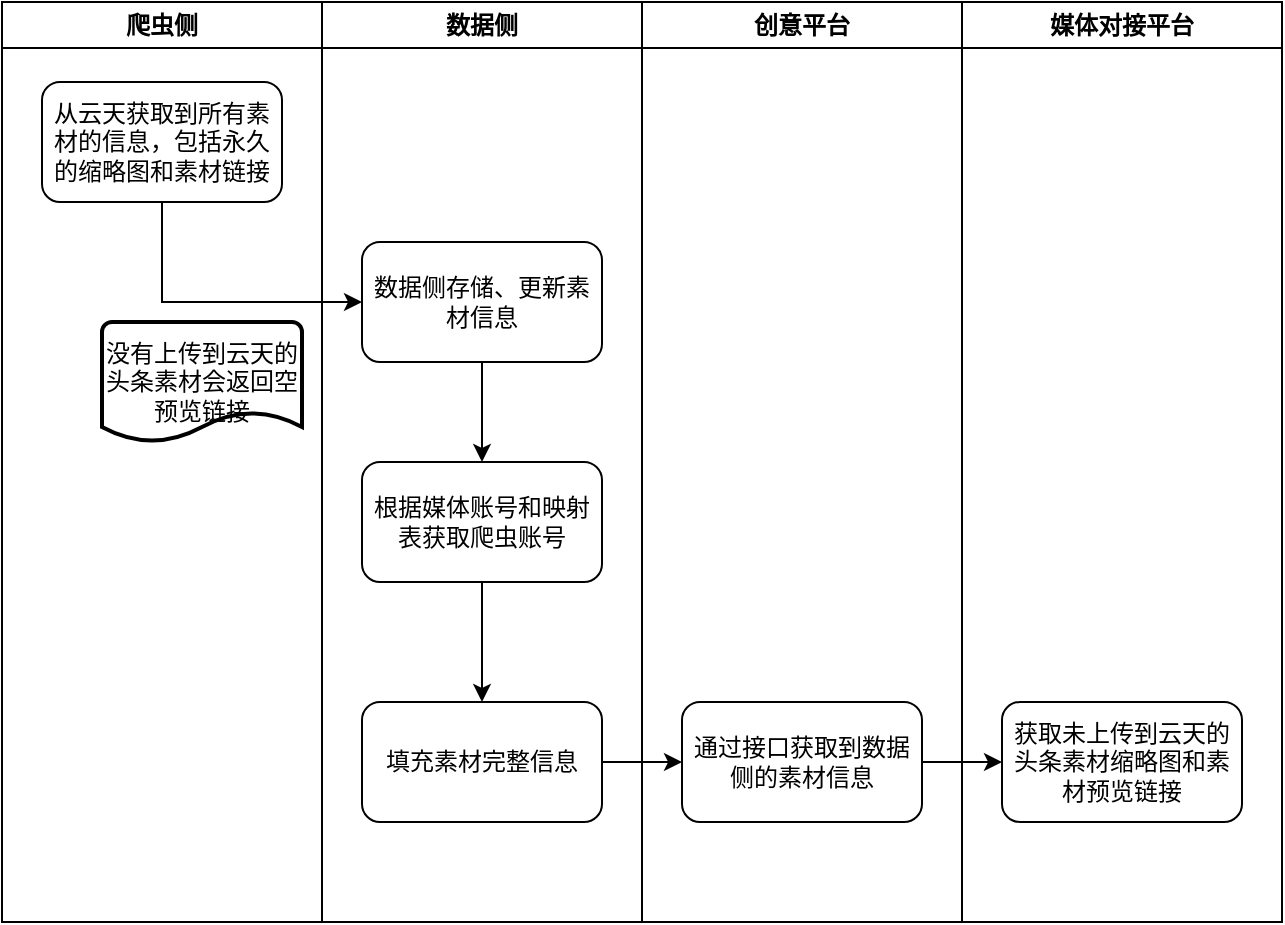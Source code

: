 <mxfile version="21.2.9" type="github">
  <diagram id="C5RBs43oDa-KdzZeNtuy" name="Page-1">
    <mxGraphModel dx="1434" dy="764" grid="1" gridSize="10" guides="1" tooltips="1" connect="1" arrows="1" fold="1" page="1" pageScale="1" pageWidth="827" pageHeight="1169" math="0" shadow="0">
      <root>
        <mxCell id="WIyWlLk6GJQsqaUBKTNV-0" />
        <mxCell id="WIyWlLk6GJQsqaUBKTNV-1" parent="WIyWlLk6GJQsqaUBKTNV-0" />
        <mxCell id="vnZFsOBLfJdddn84wesX-0" value="爬虫侧" style="swimlane;whiteSpace=wrap;html=1;" vertex="1" parent="WIyWlLk6GJQsqaUBKTNV-1">
          <mxGeometry x="30" y="150" width="160" height="460" as="geometry" />
        </mxCell>
        <mxCell id="vnZFsOBLfJdddn84wesX-4" value="从云天获取到所有素材的信息，包括永久的缩略图和素材链接" style="rounded=1;whiteSpace=wrap;html=1;" vertex="1" parent="vnZFsOBLfJdddn84wesX-0">
          <mxGeometry x="20" y="40" width="120" height="60" as="geometry" />
        </mxCell>
        <mxCell id="vnZFsOBLfJdddn84wesX-6" value="没有上传到云天的头条素材会返回空预览链接" style="strokeWidth=2;html=1;shape=mxgraph.flowchart.document2;whiteSpace=wrap;size=0.25;" vertex="1" parent="vnZFsOBLfJdddn84wesX-0">
          <mxGeometry x="50" y="160" width="100" height="60" as="geometry" />
        </mxCell>
        <mxCell id="vnZFsOBLfJdddn84wesX-1" value="数据侧" style="swimlane;whiteSpace=wrap;html=1;" vertex="1" parent="WIyWlLk6GJQsqaUBKTNV-1">
          <mxGeometry x="190" y="150" width="160" height="460" as="geometry" />
        </mxCell>
        <mxCell id="vnZFsOBLfJdddn84wesX-9" style="edgeStyle=orthogonalEdgeStyle;rounded=0;orthogonalLoop=1;jettySize=auto;html=1;" edge="1" parent="vnZFsOBLfJdddn84wesX-1" source="vnZFsOBLfJdddn84wesX-5" target="vnZFsOBLfJdddn84wesX-8">
          <mxGeometry relative="1" as="geometry" />
        </mxCell>
        <mxCell id="vnZFsOBLfJdddn84wesX-5" value="数据侧存储、更新素材信息" style="rounded=1;whiteSpace=wrap;html=1;" vertex="1" parent="vnZFsOBLfJdddn84wesX-1">
          <mxGeometry x="20" y="120" width="120" height="60" as="geometry" />
        </mxCell>
        <mxCell id="vnZFsOBLfJdddn84wesX-11" style="edgeStyle=orthogonalEdgeStyle;rounded=0;orthogonalLoop=1;jettySize=auto;html=1;" edge="1" parent="vnZFsOBLfJdddn84wesX-1" source="vnZFsOBLfJdddn84wesX-8" target="vnZFsOBLfJdddn84wesX-10">
          <mxGeometry relative="1" as="geometry" />
        </mxCell>
        <mxCell id="vnZFsOBLfJdddn84wesX-8" value="根据媒体账号和映射表获取爬虫账号" style="rounded=1;whiteSpace=wrap;html=1;" vertex="1" parent="vnZFsOBLfJdddn84wesX-1">
          <mxGeometry x="20" y="230" width="120" height="60" as="geometry" />
        </mxCell>
        <mxCell id="vnZFsOBLfJdddn84wesX-10" value="填充素材完整信息" style="rounded=1;whiteSpace=wrap;html=1;" vertex="1" parent="vnZFsOBLfJdddn84wesX-1">
          <mxGeometry x="20" y="350" width="120" height="60" as="geometry" />
        </mxCell>
        <mxCell id="vnZFsOBLfJdddn84wesX-2" value="创意平台" style="swimlane;whiteSpace=wrap;html=1;" vertex="1" parent="WIyWlLk6GJQsqaUBKTNV-1">
          <mxGeometry x="350" y="150" width="160" height="460" as="geometry" />
        </mxCell>
        <mxCell id="vnZFsOBLfJdddn84wesX-12" value="通过接口获取到数据侧的素材信息" style="rounded=1;whiteSpace=wrap;html=1;" vertex="1" parent="vnZFsOBLfJdddn84wesX-2">
          <mxGeometry x="20" y="350" width="120" height="60" as="geometry" />
        </mxCell>
        <mxCell id="vnZFsOBLfJdddn84wesX-3" value="媒体对接平台" style="swimlane;whiteSpace=wrap;html=1;" vertex="1" parent="WIyWlLk6GJQsqaUBKTNV-1">
          <mxGeometry x="510" y="150" width="160" height="460" as="geometry" />
        </mxCell>
        <mxCell id="vnZFsOBLfJdddn84wesX-14" value="获取未上传到云天的头条素材缩略图和素材预览链接" style="rounded=1;whiteSpace=wrap;html=1;" vertex="1" parent="vnZFsOBLfJdddn84wesX-3">
          <mxGeometry x="20" y="350" width="120" height="60" as="geometry" />
        </mxCell>
        <mxCell id="vnZFsOBLfJdddn84wesX-7" style="edgeStyle=orthogonalEdgeStyle;rounded=0;orthogonalLoop=1;jettySize=auto;html=1;entryX=0;entryY=0.5;entryDx=0;entryDy=0;" edge="1" parent="WIyWlLk6GJQsqaUBKTNV-1" source="vnZFsOBLfJdddn84wesX-4" target="vnZFsOBLfJdddn84wesX-5">
          <mxGeometry relative="1" as="geometry">
            <Array as="points">
              <mxPoint x="110" y="300" />
            </Array>
          </mxGeometry>
        </mxCell>
        <mxCell id="vnZFsOBLfJdddn84wesX-13" style="edgeStyle=orthogonalEdgeStyle;rounded=0;orthogonalLoop=1;jettySize=auto;html=1;entryX=0;entryY=0.5;entryDx=0;entryDy=0;" edge="1" parent="WIyWlLk6GJQsqaUBKTNV-1" source="vnZFsOBLfJdddn84wesX-10" target="vnZFsOBLfJdddn84wesX-12">
          <mxGeometry relative="1" as="geometry" />
        </mxCell>
        <mxCell id="vnZFsOBLfJdddn84wesX-15" style="edgeStyle=orthogonalEdgeStyle;rounded=0;orthogonalLoop=1;jettySize=auto;html=1;" edge="1" parent="WIyWlLk6GJQsqaUBKTNV-1" source="vnZFsOBLfJdddn84wesX-12" target="vnZFsOBLfJdddn84wesX-14">
          <mxGeometry relative="1" as="geometry" />
        </mxCell>
      </root>
    </mxGraphModel>
  </diagram>
</mxfile>
